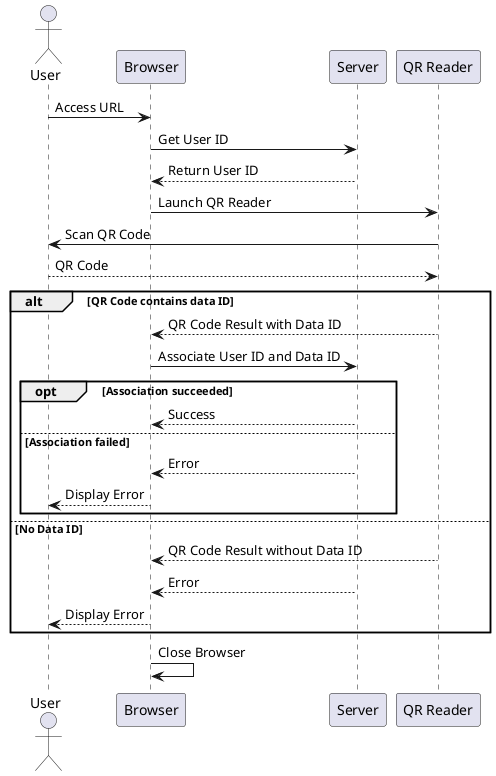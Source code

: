 @startuml New Sequence

actor User as U
participant Browser as B
participant Server as S
participant "QR Reader" as R

U -> B : Access URL
B -> S : Get User ID
S --> B : Return User ID
B -> R : Launch QR Reader
R -> U : Scan QR Code
U --> R : QR Code
alt QR Code contains data ID
  R --> B : QR Code Result with Data ID
  B -> S : Associate User ID and Data ID
  opt Association succeeded
    S --> B : Success
  else Association failed
    S --> B : Error
    B --> U : Display Error
  end
else No Data ID
  R --> B : QR Code Result without Data ID
  S --> B : Error
  B --> U : Display Error
end
B -> B : Close Browser

@enduml